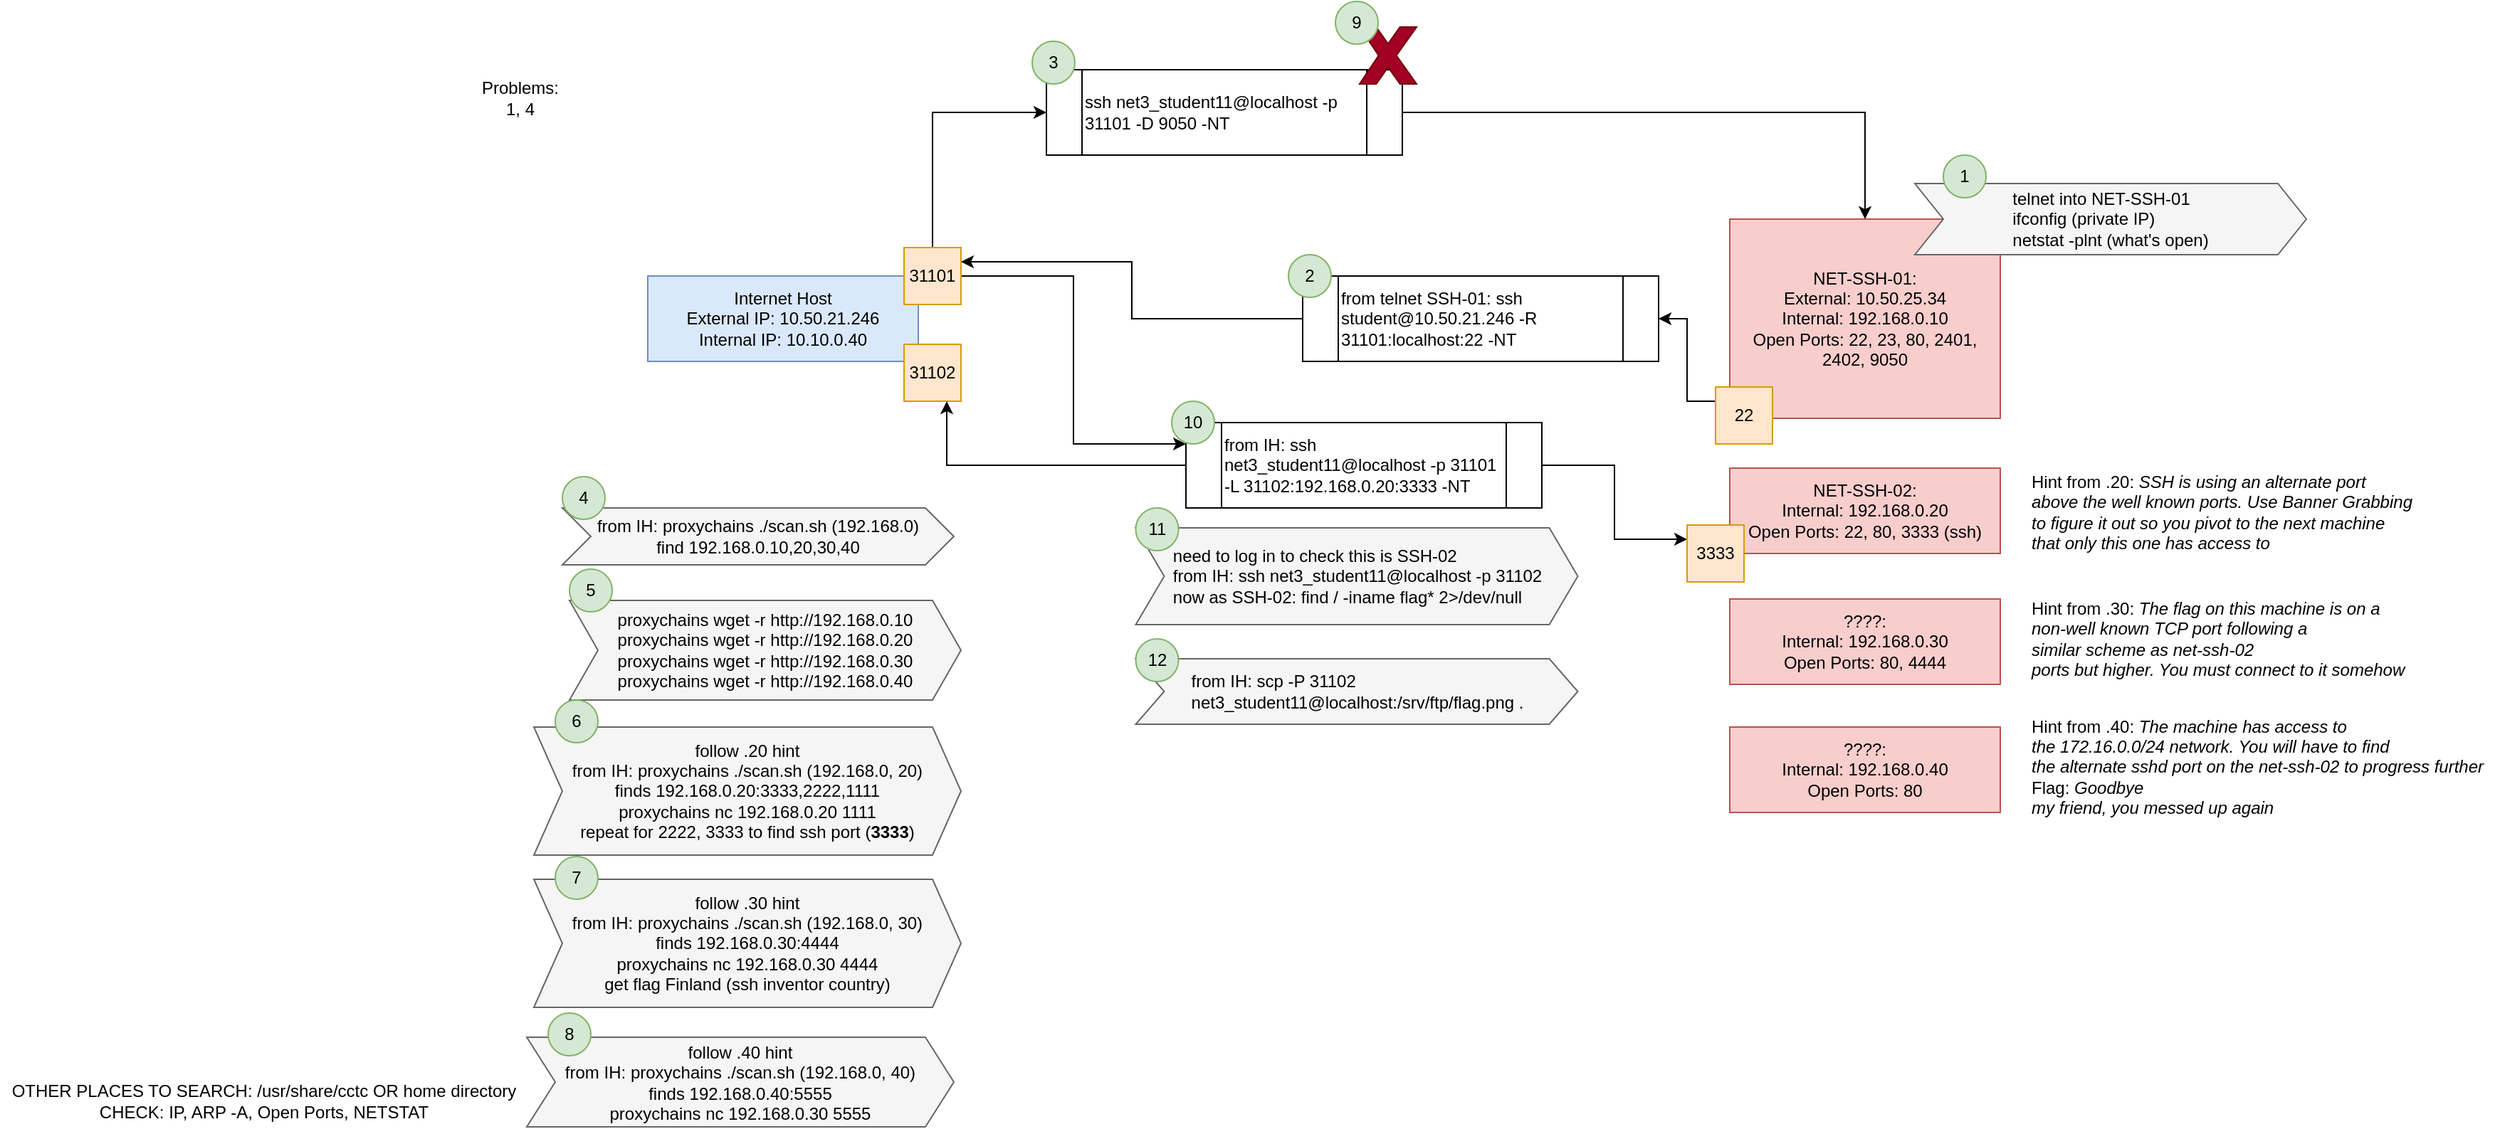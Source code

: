 <mxfile version="16.5.6" type="github">
  <diagram id="JSSCa7bkJR9PmikTlj4o" name="Page-1">
    <mxGraphModel dx="2071" dy="575" grid="1" gridSize="10" guides="1" tooltips="1" connect="1" arrows="1" fold="1" page="1" pageScale="1" pageWidth="850" pageHeight="1100" math="0" shadow="0">
      <root>
        <mxCell id="0" />
        <mxCell id="1" parent="0" />
        <mxCell id="2QfLTyrHY2M2lkCo5Ux--1" value="Internet Host&lt;br&gt;External IP: 10.50.21.246&lt;br&gt;Internal IP: 10.10.0.40" style="rounded=0;whiteSpace=wrap;html=1;fillColor=#dae8fc;strokeColor=#6c8ebf;" parent="1" vertex="1">
          <mxGeometry x="-120" y="195" width="190" height="60" as="geometry" />
        </mxCell>
        <mxCell id="2QfLTyrHY2M2lkCo5Ux--8" value="NET-SSH-01:&lt;br&gt;External: 10.50.25.34&lt;br&gt;Internal:&amp;nbsp;192.168.0.10&lt;br&gt;Open Ports: 22, 23, 80, 2401, 2402, 9050" style="rounded=0;whiteSpace=wrap;html=1;fillColor=#f8cecc;strokeColor=#b85450;" parent="1" vertex="1">
          <mxGeometry x="640" y="155" width="190" height="140" as="geometry" />
        </mxCell>
        <mxCell id="duze3X__lLn2EJtRwXXi-10" style="edgeStyle=orthogonalEdgeStyle;rounded=0;orthogonalLoop=1;jettySize=auto;html=1;exitX=0;exitY=0.5;exitDx=0;exitDy=0;entryX=1;entryY=0.25;entryDx=0;entryDy=0;" parent="1" source="duze3X__lLn2EJtRwXXi-2" target="duze3X__lLn2EJtRwXXi-9" edge="1">
          <mxGeometry relative="1" as="geometry" />
        </mxCell>
        <mxCell id="duze3X__lLn2EJtRwXXi-2" value="from telnet SSH-01: ssh student@10.50.21.246 -R 31101:localhost:22 -NT" style="shape=process;whiteSpace=wrap;html=1;backgroundOutline=1;align=left;" parent="1" vertex="1">
          <mxGeometry x="340" y="195" width="250" height="60" as="geometry" />
        </mxCell>
        <mxCell id="duze3X__lLn2EJtRwXXi-6" style="edgeStyle=orthogonalEdgeStyle;rounded=0;orthogonalLoop=1;jettySize=auto;html=1;exitX=0;exitY=0.25;exitDx=0;exitDy=0;entryX=1;entryY=0.5;entryDx=0;entryDy=0;" parent="1" source="duze3X__lLn2EJtRwXXi-5" target="duze3X__lLn2EJtRwXXi-2" edge="1">
          <mxGeometry relative="1" as="geometry" />
        </mxCell>
        <mxCell id="duze3X__lLn2EJtRwXXi-5" value="22" style="whiteSpace=wrap;html=1;aspect=fixed;fillColor=#ffe6cc;strokeColor=#d79b00;" parent="1" vertex="1">
          <mxGeometry x="630" y="273" width="40" height="40" as="geometry" />
        </mxCell>
        <mxCell id="duze3X__lLn2EJtRwXXi-13" style="edgeStyle=orthogonalEdgeStyle;rounded=0;orthogonalLoop=1;jettySize=auto;html=1;exitX=0.5;exitY=0;exitDx=0;exitDy=0;entryX=0;entryY=0.5;entryDx=0;entryDy=0;" parent="1" source="duze3X__lLn2EJtRwXXi-9" target="duze3X__lLn2EJtRwXXi-11" edge="1">
          <mxGeometry relative="1" as="geometry" />
        </mxCell>
        <mxCell id="V4ygMix9neK_rHeA2cn2-27" style="edgeStyle=orthogonalEdgeStyle;rounded=0;orthogonalLoop=1;jettySize=auto;html=1;exitX=1;exitY=0.5;exitDx=0;exitDy=0;entryX=0;entryY=0.25;entryDx=0;entryDy=0;" edge="1" parent="1" source="duze3X__lLn2EJtRwXXi-9" target="V4ygMix9neK_rHeA2cn2-17">
          <mxGeometry relative="1" as="geometry" />
        </mxCell>
        <mxCell id="duze3X__lLn2EJtRwXXi-9" value="31101" style="whiteSpace=wrap;html=1;aspect=fixed;fillColor=#ffe6cc;strokeColor=#d79b00;" parent="1" vertex="1">
          <mxGeometry x="60" y="175" width="40" height="40" as="geometry" />
        </mxCell>
        <mxCell id="duze3X__lLn2EJtRwXXi-14" style="edgeStyle=orthogonalEdgeStyle;rounded=0;orthogonalLoop=1;jettySize=auto;html=1;exitX=1;exitY=0.5;exitDx=0;exitDy=0;entryX=0.5;entryY=0;entryDx=0;entryDy=0;" parent="1" source="duze3X__lLn2EJtRwXXi-11" target="2QfLTyrHY2M2lkCo5Ux--8" edge="1">
          <mxGeometry relative="1" as="geometry" />
        </mxCell>
        <mxCell id="duze3X__lLn2EJtRwXXi-11" value="ssh net3_student11@localhost -p 31101 -D 9050 -NT" style="shape=process;whiteSpace=wrap;html=1;backgroundOutline=1;align=left;" parent="1" vertex="1">
          <mxGeometry x="160" y="50" width="250" height="60" as="geometry" />
        </mxCell>
        <mxCell id="duze3X__lLn2EJtRwXXi-12" value="3" style="ellipse;whiteSpace=wrap;html=1;aspect=fixed;fillColor=#d5e8d4;strokeColor=#82b366;" parent="1" vertex="1">
          <mxGeometry x="150" y="30" width="30" height="30" as="geometry" />
        </mxCell>
        <mxCell id="duze3X__lLn2EJtRwXXi-15" value="NET-SSH-02:&lt;br&gt;Internal:&amp;nbsp;192.168.0.20&lt;br&gt;Open Ports: 22, 80, 3333 (ssh)" style="rounded=0;whiteSpace=wrap;html=1;fillColor=#f8cecc;strokeColor=#b85450;" parent="1" vertex="1">
          <mxGeometry x="640" y="330" width="190" height="60" as="geometry" />
        </mxCell>
        <mxCell id="duze3X__lLn2EJtRwXXi-16" value="????:&lt;br&gt;Internal:&amp;nbsp;192.168.0.30&lt;br&gt;Open Ports: 80, 4444" style="rounded=0;whiteSpace=wrap;html=1;fillColor=#f8cecc;strokeColor=#b85450;" parent="1" vertex="1">
          <mxGeometry x="640" y="422" width="190" height="60" as="geometry" />
        </mxCell>
        <mxCell id="duze3X__lLn2EJtRwXXi-17" value="????:&lt;br&gt;Internal:&amp;nbsp;192.168.0.40&lt;br&gt;Open Ports: 80" style="rounded=0;whiteSpace=wrap;html=1;fillColor=#f8cecc;strokeColor=#b85450;" parent="1" vertex="1">
          <mxGeometry x="640" y="512" width="190" height="60" as="geometry" />
        </mxCell>
        <mxCell id="duze3X__lLn2EJtRwXXi-18" value="&lt;span style=&quot;color: rgb(0 , 0 , 0) ; text-align: left&quot;&gt;from IH:&amp;nbsp;&lt;/span&gt;&lt;font color=&quot;#000000&quot;&gt;proxychains ./scan.sh (192.168.0)&lt;br&gt;find 192.168.0.10,20,30,40&lt;br&gt;&lt;/font&gt;" style="shape=step;perimeter=stepPerimeter;whiteSpace=wrap;html=1;fixedSize=1;align=center;fillColor=#f5f5f5;fontColor=#333333;strokeColor=#666666;" parent="1" vertex="1">
          <mxGeometry x="-180" y="358" width="275" height="40" as="geometry" />
        </mxCell>
        <mxCell id="mYg_Y59IcBYT0eOCHOQk-1" value="&lt;div style=&quot;text-align: left&quot;&gt;&lt;span style=&quot;color: rgb(0 , 0 , 0)&quot;&gt;telnet into NET-SSH-01&amp;nbsp;&lt;/span&gt;&lt;/div&gt;&lt;div style=&quot;text-align: left&quot;&gt;&lt;span style=&quot;color: rgb(0 , 0 , 0)&quot;&gt;ifconfig (private IP)&lt;/span&gt;&lt;/div&gt;&lt;div style=&quot;text-align: left&quot;&gt;&lt;span style=&quot;color: rgb(0 , 0 , 0)&quot;&gt;netstat -plnt (what&#39;s open)&lt;/span&gt;&lt;/div&gt;" style="shape=step;perimeter=stepPerimeter;whiteSpace=wrap;html=1;fixedSize=1;align=center;fillColor=#f5f5f5;fontColor=#333333;strokeColor=#666666;" parent="1" vertex="1">
          <mxGeometry x="770" y="130" width="275" height="50" as="geometry" />
        </mxCell>
        <mxCell id="duze3X__lLn2EJtRwXXi-3" value="1" style="ellipse;whiteSpace=wrap;html=1;aspect=fixed;fillColor=#d5e8d4;strokeColor=#82b366;" parent="1" vertex="1">
          <mxGeometry x="790" y="110" width="30" height="30" as="geometry" />
        </mxCell>
        <mxCell id="duze3X__lLn2EJtRwXXi-19" value="2" style="ellipse;whiteSpace=wrap;html=1;aspect=fixed;fillColor=#d5e8d4;strokeColor=#82b366;" parent="1" vertex="1">
          <mxGeometry x="330" y="180" width="30" height="30" as="geometry" />
        </mxCell>
        <mxCell id="duze3X__lLn2EJtRwXXi-20" value="4" style="ellipse;whiteSpace=wrap;html=1;aspect=fixed;fillColor=#d5e8d4;strokeColor=#82b366;" parent="1" vertex="1">
          <mxGeometry x="-180" y="336" width="30" height="30" as="geometry" />
        </mxCell>
        <mxCell id="duze3X__lLn2EJtRwXXi-21" value="&lt;div style=&quot;text-align: left&quot;&gt;&lt;span style=&quot;color: rgb(0 , 0 , 0)&quot;&gt;proxychains wget -r http://192.168.0.10&lt;/span&gt;&lt;/div&gt;&lt;div style=&quot;text-align: left&quot;&gt;&lt;span style=&quot;color: rgb(0 , 0 , 0)&quot;&gt;proxychains wget -r http://192.168.0.20&lt;/span&gt;&lt;span style=&quot;color: rgb(0 , 0 , 0)&quot;&gt;&lt;br&gt;&lt;/span&gt;&lt;/div&gt;&lt;div style=&quot;text-align: left&quot;&gt;&lt;span style=&quot;color: rgb(0 , 0 , 0)&quot;&gt;proxychains wget -r http://192.168.0.30&lt;/span&gt;&lt;span style=&quot;color: rgb(0 , 0 , 0)&quot;&gt;&lt;br&gt;&lt;/span&gt;&lt;/div&gt;&lt;div style=&quot;text-align: left&quot;&gt;&lt;span style=&quot;color: rgb(0 , 0 , 0)&quot;&gt;proxychains wget -r http://192.168.0.40&lt;/span&gt;&lt;span style=&quot;color: rgb(0 , 0 , 0)&quot;&gt;&lt;br&gt;&lt;/span&gt;&lt;/div&gt;" style="shape=step;perimeter=stepPerimeter;whiteSpace=wrap;html=1;fixedSize=1;align=center;fillColor=#f5f5f5;fontColor=#333333;strokeColor=#666666;" parent="1" vertex="1">
          <mxGeometry x="-175" y="423" width="275" height="70" as="geometry" />
        </mxCell>
        <mxCell id="duze3X__lLn2EJtRwXXi-22" value="5" style="ellipse;whiteSpace=wrap;html=1;aspect=fixed;fillColor=#d5e8d4;strokeColor=#82b366;" parent="1" vertex="1">
          <mxGeometry x="-175" y="401" width="30" height="30" as="geometry" />
        </mxCell>
        <mxCell id="duze3X__lLn2EJtRwXXi-23" value="Problems:&lt;br&gt;1, 4" style="text;html=1;align=center;verticalAlign=middle;resizable=0;points=[];autosize=1;strokeColor=none;fillColor=none;" parent="1" vertex="1">
          <mxGeometry x="-245" y="55" width="70" height="30" as="geometry" />
        </mxCell>
        <mxCell id="duze3X__lLn2EJtRwXXi-24" value="Hint from .20:&amp;nbsp;&lt;i&gt;&lt;span style=&quot;font-size: 9pt ; line-height: 107%&quot;&gt;SSH is using an alternate port &lt;br&gt;above the well known ports. Use Banner Grabbing &lt;br&gt;to figure it out so you pivot to the next machine &lt;br&gt;that only this one has access to&lt;/span&gt;&lt;/i&gt;" style="text;html=1;align=left;verticalAlign=middle;resizable=0;points=[];autosize=1;strokeColor=none;fillColor=none;" parent="1" vertex="1">
          <mxGeometry x="850" y="331" width="280" height="60" as="geometry" />
        </mxCell>
        <mxCell id="duze3X__lLn2EJtRwXXi-25" value="Hint from .30: &lt;i&gt;The flag on this machine is on a &lt;br&gt;non-well known TCP port following a &lt;br&gt;similar scheme as net-ssh-02 &lt;br&gt;ports but higher. You must connect to it somehow&amp;nbsp;&lt;/i&gt;&amp;nbsp;" style="text;html=1;align=left;verticalAlign=middle;resizable=0;points=[];autosize=1;strokeColor=none;fillColor=none;" parent="1" vertex="1">
          <mxGeometry x="850" y="420" width="280" height="60" as="geometry" />
        </mxCell>
        <mxCell id="duze3X__lLn2EJtRwXXi-27" value="&lt;div&gt;Hint from .40: &lt;i&gt;The machine has access to&amp;nbsp;&lt;/i&gt;&lt;/div&gt;&lt;div&gt;&lt;i&gt;the 172.16.0.0/24 network. You will have to find&amp;nbsp;&lt;/i&gt;&lt;/div&gt;&lt;div&gt;&lt;i&gt;the alternate sshd port on the net-ssh-02 to progress further&lt;/i&gt;&lt;/div&gt;&lt;div&gt;Flag: &lt;i&gt;Goodbye&lt;/i&gt;&lt;/div&gt;&lt;div&gt;&lt;i&gt;my friend, you messed up again&lt;/i&gt;&lt;/div&gt;" style="text;html=1;align=left;verticalAlign=middle;resizable=0;points=[];autosize=1;strokeColor=none;fillColor=none;" parent="1" vertex="1">
          <mxGeometry x="850" y="500" width="330" height="80" as="geometry" />
        </mxCell>
        <mxCell id="V4ygMix9neK_rHeA2cn2-1" value="&lt;span style=&quot;color: rgb(0 , 0 , 0) ; text-align: left&quot;&gt;follow .20 hint&lt;br&gt;from IH:&amp;nbsp;&lt;/span&gt;&lt;font color=&quot;#000000&quot;&gt;proxychains ./scan.sh (192.168.0, 20)&lt;br&gt;finds 192.168.0.20:3333,2222,1111&lt;br&gt;&lt;/font&gt;&lt;span style=&quot;color: rgb(0 , 0 , 0)&quot;&gt;proxychains nc 192.168.0.20 1111&lt;/span&gt;&lt;br style=&quot;color: rgb(0 , 0 , 0)&quot;&gt;&lt;span style=&quot;color: rgb(0 , 0 , 0)&quot;&gt;repeat for 2222, 3333 to find ssh port (&lt;/span&gt;&lt;b style=&quot;color: rgb(0 , 0 , 0)&quot;&gt;3333&lt;/b&gt;&lt;span style=&quot;color: rgb(0 , 0 , 0)&quot;&gt;)&lt;/span&gt;&lt;font color=&quot;#000000&quot;&gt;&lt;br&gt;&lt;/font&gt;" style="shape=step;perimeter=stepPerimeter;whiteSpace=wrap;html=1;fixedSize=1;align=center;fillColor=#f5f5f5;fontColor=#333333;strokeColor=#666666;" vertex="1" parent="1">
          <mxGeometry x="-200" y="512" width="300" height="90" as="geometry" />
        </mxCell>
        <mxCell id="V4ygMix9neK_rHeA2cn2-2" value="6" style="ellipse;whiteSpace=wrap;html=1;aspect=fixed;fillColor=#d5e8d4;strokeColor=#82b366;" vertex="1" parent="1">
          <mxGeometry x="-185" y="493" width="30" height="30" as="geometry" />
        </mxCell>
        <mxCell id="V4ygMix9neK_rHeA2cn2-7" value="&lt;span style=&quot;color: rgb(0 , 0 , 0) ; text-align: left&quot;&gt;follow .30 hint&lt;br&gt;from IH:&amp;nbsp;&lt;/span&gt;&lt;font color=&quot;#000000&quot;&gt;proxychains ./scan.sh (192.168.0, 30)&lt;br&gt;finds 192.168.0.30:4444&lt;br&gt;&lt;/font&gt;&lt;span style=&quot;color: rgb(0 , 0 , 0)&quot;&gt;proxychains nc 192.168.0.30 4444&lt;br&gt;&lt;/span&gt;&lt;font color=&quot;#000000&quot;&gt;get flag Finland (ssh inventor country)&lt;br&gt;&lt;/font&gt;" style="shape=step;perimeter=stepPerimeter;whiteSpace=wrap;html=1;fixedSize=1;align=center;fillColor=#f5f5f5;fontColor=#333333;strokeColor=#666666;" vertex="1" parent="1">
          <mxGeometry x="-200" y="619" width="300" height="90" as="geometry" />
        </mxCell>
        <mxCell id="V4ygMix9neK_rHeA2cn2-4" value="7" style="ellipse;whiteSpace=wrap;html=1;aspect=fixed;fillColor=#d5e8d4;strokeColor=#82b366;" vertex="1" parent="1">
          <mxGeometry x="-185" y="603" width="30" height="30" as="geometry" />
        </mxCell>
        <mxCell id="V4ygMix9neK_rHeA2cn2-10" value="&lt;span style=&quot;color: rgb(0 , 0 , 0) ; text-align: left&quot;&gt;follow .40 hint&lt;br&gt;from IH:&amp;nbsp;&lt;/span&gt;&lt;font color=&quot;#000000&quot;&gt;proxychains ./scan.sh (192.168.0, 40)&lt;br&gt;finds 192.168.0.40:5555&lt;br&gt;&lt;/font&gt;&lt;span style=&quot;color: rgb(0 , 0 , 0)&quot;&gt;proxychains nc 192.168.0.30 5555&lt;/span&gt;&lt;font color=&quot;#000000&quot;&gt;&lt;br&gt;&lt;/font&gt;" style="shape=step;perimeter=stepPerimeter;whiteSpace=wrap;html=1;fixedSize=1;align=center;fillColor=#f5f5f5;fontColor=#333333;strokeColor=#666666;" vertex="1" parent="1">
          <mxGeometry x="-205" y="730" width="300" height="63" as="geometry" />
        </mxCell>
        <mxCell id="V4ygMix9neK_rHeA2cn2-11" value="8" style="ellipse;whiteSpace=wrap;html=1;aspect=fixed;fillColor=#d5e8d4;strokeColor=#82b366;" vertex="1" parent="1">
          <mxGeometry x="-190" y="713" width="30" height="30" as="geometry" />
        </mxCell>
        <mxCell id="V4ygMix9neK_rHeA2cn2-12" value="&lt;div&gt;OTHER PLACES TO SEARCH: /usr/share/cctc OR home directory&lt;/div&gt;&lt;div&gt;CHECK: IP, ARP -A, Open Ports, NETSTAT&lt;/div&gt;" style="text;html=1;align=center;verticalAlign=middle;resizable=0;points=[];autosize=1;strokeColor=none;fillColor=none;" vertex="1" parent="1">
          <mxGeometry x="-575" y="760" width="370" height="30" as="geometry" />
        </mxCell>
        <mxCell id="V4ygMix9neK_rHeA2cn2-13" value="" style="verticalLabelPosition=bottom;verticalAlign=top;html=1;shape=mxgraph.basic.x;fillColor=#a20025;fontColor=#ffffff;strokeColor=#6F0000;" vertex="1" parent="1">
          <mxGeometry x="380" y="20" width="40" height="40" as="geometry" />
        </mxCell>
        <mxCell id="V4ygMix9neK_rHeA2cn2-16" value="9" style="ellipse;whiteSpace=wrap;html=1;aspect=fixed;fillColor=#d5e8d4;strokeColor=#82b366;" vertex="1" parent="1">
          <mxGeometry x="363" y="2" width="30" height="30" as="geometry" />
        </mxCell>
        <mxCell id="V4ygMix9neK_rHeA2cn2-22" style="edgeStyle=orthogonalEdgeStyle;rounded=0;orthogonalLoop=1;jettySize=auto;html=1;exitX=1;exitY=0.5;exitDx=0;exitDy=0;entryX=0;entryY=0.25;entryDx=0;entryDy=0;" edge="1" parent="1" source="V4ygMix9neK_rHeA2cn2-17" target="V4ygMix9neK_rHeA2cn2-21">
          <mxGeometry relative="1" as="geometry" />
        </mxCell>
        <mxCell id="V4ygMix9neK_rHeA2cn2-28" style="edgeStyle=orthogonalEdgeStyle;rounded=0;orthogonalLoop=1;jettySize=auto;html=1;exitX=0;exitY=0.5;exitDx=0;exitDy=0;entryX=0.75;entryY=1;entryDx=0;entryDy=0;" edge="1" parent="1" source="V4ygMix9neK_rHeA2cn2-17" target="V4ygMix9neK_rHeA2cn2-29">
          <mxGeometry relative="1" as="geometry">
            <mxPoint x="40" y="280" as="targetPoint" />
          </mxGeometry>
        </mxCell>
        <mxCell id="V4ygMix9neK_rHeA2cn2-17" value="from IH:&amp;nbsp;ssh net3_student11@localhost -p 31101 -L 31102:192.168.0.20:3333 -NT" style="shape=process;whiteSpace=wrap;html=1;backgroundOutline=1;align=left;" vertex="1" parent="1">
          <mxGeometry x="258" y="298" width="250" height="60" as="geometry" />
        </mxCell>
        <mxCell id="V4ygMix9neK_rHeA2cn2-18" value="10" style="ellipse;whiteSpace=wrap;html=1;aspect=fixed;fillColor=#d5e8d4;strokeColor=#82b366;" vertex="1" parent="1">
          <mxGeometry x="248" y="283" width="30" height="30" as="geometry" />
        </mxCell>
        <mxCell id="V4ygMix9neK_rHeA2cn2-21" value="3333" style="whiteSpace=wrap;html=1;aspect=fixed;fillColor=#ffe6cc;strokeColor=#d79b00;" vertex="1" parent="1">
          <mxGeometry x="610" y="370" width="40" height="40" as="geometry" />
        </mxCell>
        <mxCell id="V4ygMix9neK_rHeA2cn2-24" value="&lt;div style=&quot;text-align: left&quot;&gt;&lt;span style=&quot;color: rgb(0 , 0 , 0)&quot;&gt;need to log in to check this is SSH-02&lt;/span&gt;&lt;br style=&quot;color: rgb(0 , 0 , 0)&quot;&gt;&lt;span style=&quot;color: rgb(0 , 0 , 0)&quot;&gt;from IH:&amp;nbsp;ssh net3_student11@localhost -p 31102&lt;/span&gt;&lt;br&gt;&lt;/div&gt;&lt;div style=&quot;text-align: left&quot;&gt;&lt;span style=&quot;color: rgb(0 , 0 , 0)&quot;&gt;now as SSH-02: find / -iname flag* 2&amp;gt;/dev/null&lt;/span&gt;&lt;br&gt;&lt;/div&gt;" style="shape=step;perimeter=stepPerimeter;html=1;fixedSize=1;align=center;fillColor=#f5f5f5;fontColor=#333333;strokeColor=#666666;whiteSpace=wrap;" vertex="1" parent="1">
          <mxGeometry x="222.75" y="372" width="310.5" height="68" as="geometry" />
        </mxCell>
        <mxCell id="V4ygMix9neK_rHeA2cn2-25" value="11" style="ellipse;whiteSpace=wrap;html=1;aspect=fixed;fillColor=#d5e8d4;strokeColor=#82b366;" vertex="1" parent="1">
          <mxGeometry x="222.75" y="358" width="30" height="30" as="geometry" />
        </mxCell>
        <mxCell id="V4ygMix9neK_rHeA2cn2-29" value="31102" style="whiteSpace=wrap;html=1;aspect=fixed;fillColor=#ffe6cc;strokeColor=#d79b00;" vertex="1" parent="1">
          <mxGeometry x="60" y="243" width="40" height="40" as="geometry" />
        </mxCell>
        <mxCell id="V4ygMix9neK_rHeA2cn2-30" value="&lt;div style=&quot;text-align: left&quot;&gt;&lt;font color=&quot;#000000&quot;&gt;from IH: scp -P 31102&amp;nbsp;&lt;/font&gt;&lt;/div&gt;&lt;div style=&quot;text-align: left&quot;&gt;&lt;font color=&quot;#000000&quot;&gt;net3_student11@localhost:/srv/ftp/flag.png .&lt;/font&gt;&lt;br&gt;&lt;/div&gt;" style="shape=step;perimeter=stepPerimeter;html=1;fixedSize=1;align=center;fillColor=#f5f5f5;fontColor=#333333;strokeColor=#666666;whiteSpace=wrap;" vertex="1" parent="1">
          <mxGeometry x="222.75" y="464" width="310.5" height="46" as="geometry" />
        </mxCell>
        <mxCell id="V4ygMix9neK_rHeA2cn2-31" value="12" style="ellipse;whiteSpace=wrap;html=1;aspect=fixed;fillColor=#d5e8d4;strokeColor=#82b366;" vertex="1" parent="1">
          <mxGeometry x="222.75" y="450" width="30" height="30" as="geometry" />
        </mxCell>
      </root>
    </mxGraphModel>
  </diagram>
</mxfile>
